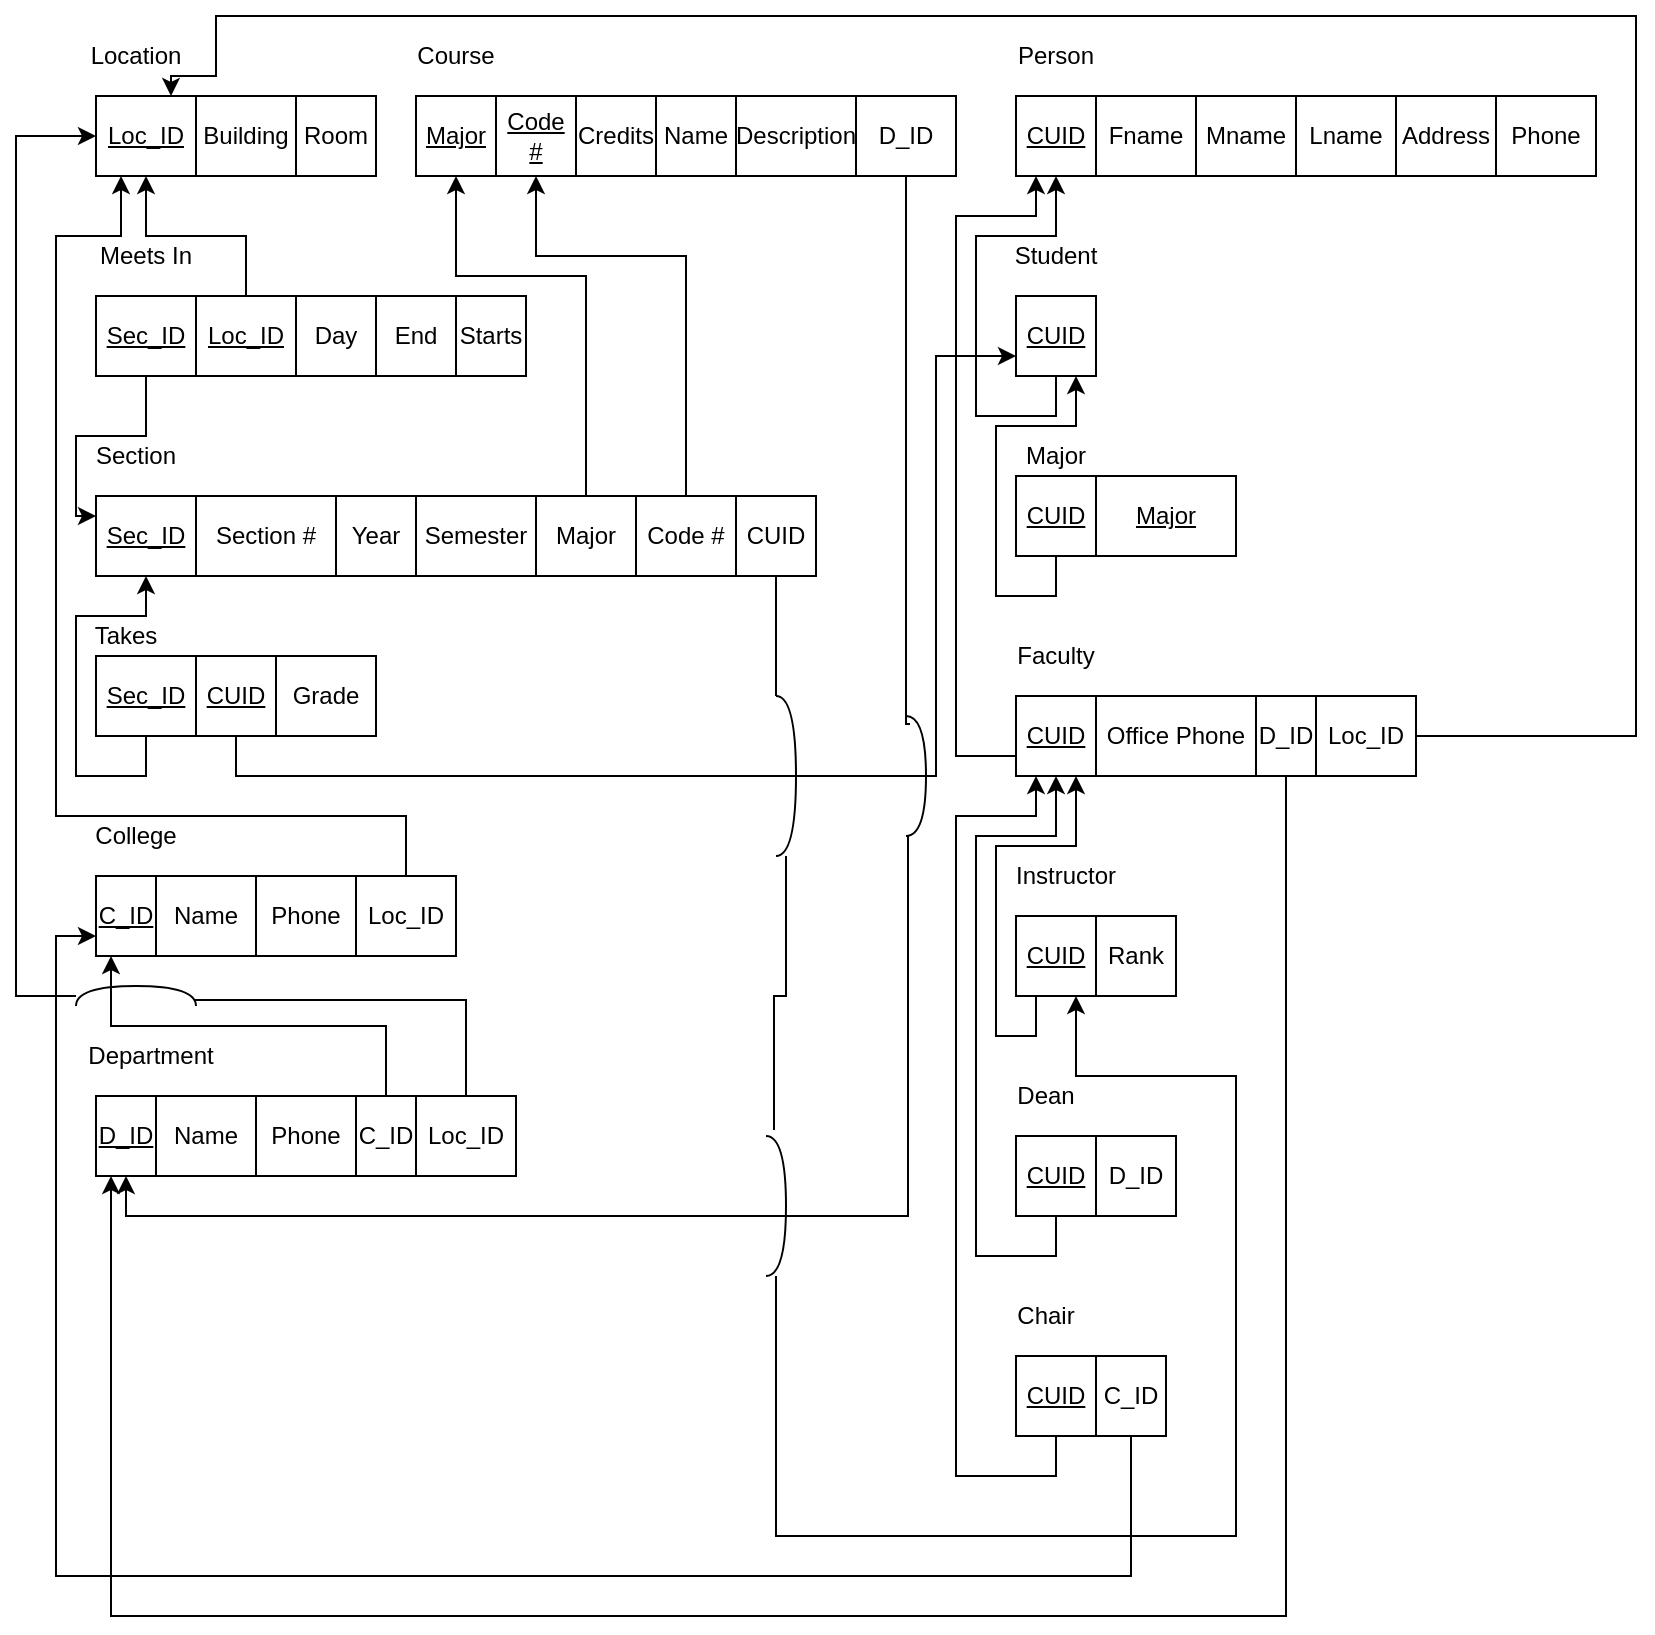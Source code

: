 <mxfile version="10.7.1" type="device"><diagram id="JEt86NvmxjXkrjGLgOQc" name="Page-1"><mxGraphModel dx="2177" dy="1927" grid="1" gridSize="10" guides="1" tooltips="1" connect="1" arrows="1" fold="1" page="1" pageScale="1" pageWidth="850" pageHeight="1100" math="0" shadow="0"><root><mxCell id="0"/><mxCell id="1" parent="0"/><mxCell id="tCB6WZkVROPMVyJkr8y6-1" value="&lt;u&gt;Loc_ID&lt;/u&gt;" style="rounded=0;whiteSpace=wrap;html=1;" parent="1" vertex="1"><mxGeometry x="20" y="40" width="50" height="40" as="geometry"/></mxCell><mxCell id="tCB6WZkVROPMVyJkr8y6-2" value="Building" style="rounded=0;whiteSpace=wrap;html=1;" parent="1" vertex="1"><mxGeometry x="70" y="40" width="50" height="40" as="geometry"/></mxCell><mxCell id="tCB6WZkVROPMVyJkr8y6-3" value="Location" style="text;html=1;strokeColor=none;fillColor=none;align=center;verticalAlign=middle;whiteSpace=wrap;rounded=0;" parent="1" vertex="1"><mxGeometry x="20" y="10" width="40" height="20" as="geometry"/></mxCell><mxCell id="tCB6WZkVROPMVyJkr8y6-4" value="Room" style="rounded=0;whiteSpace=wrap;html=1;" parent="1" vertex="1"><mxGeometry x="120" y="40" width="40" height="40" as="geometry"/></mxCell><mxCell id="tCB6WZkVROPMVyJkr8y6-5" value="Course" style="text;html=1;strokeColor=none;fillColor=none;align=center;verticalAlign=middle;whiteSpace=wrap;rounded=0;" parent="1" vertex="1"><mxGeometry x="180" y="10" width="40" height="20" as="geometry"/></mxCell><mxCell id="tCB6WZkVROPMVyJkr8y6-6" value="&lt;u&gt;Major&lt;/u&gt;" style="rounded=0;whiteSpace=wrap;html=1;" parent="1" vertex="1"><mxGeometry x="180" y="40" width="40" height="40" as="geometry"/></mxCell><mxCell id="tCB6WZkVROPMVyJkr8y6-8" value="&lt;u&gt;Code #&lt;/u&gt;" style="rounded=0;whiteSpace=wrap;html=1;" parent="1" vertex="1"><mxGeometry x="220" y="40" width="40" height="40" as="geometry"/></mxCell><mxCell id="tCB6WZkVROPMVyJkr8y6-9" value="Name" style="rounded=0;whiteSpace=wrap;html=1;" parent="1" vertex="1"><mxGeometry x="300" y="40" width="40" height="40" as="geometry"/></mxCell><mxCell id="tCB6WZkVROPMVyJkr8y6-10" value="Credits" style="rounded=0;whiteSpace=wrap;html=1;" parent="1" vertex="1"><mxGeometry x="260" y="40" width="40" height="40" as="geometry"/></mxCell><mxCell id="tCB6WZkVROPMVyJkr8y6-12" value="Description" style="rounded=0;whiteSpace=wrap;html=1;" parent="1" vertex="1"><mxGeometry x="340" y="40" width="60" height="40" as="geometry"/></mxCell><mxCell id="tCB6WZkVROPMVyJkr8y6-13" value="Phone" style="rounded=0;whiteSpace=wrap;html=1;" parent="1" vertex="1"><mxGeometry x="100" y="540" width="50" height="40" as="geometry"/></mxCell><mxCell id="tCB6WZkVROPMVyJkr8y6-14" value="&lt;u&gt;Sec_ID&lt;/u&gt;" style="rounded=0;whiteSpace=wrap;html=1;" parent="1" vertex="1"><mxGeometry x="20" y="240" width="50" height="40" as="geometry"/></mxCell><mxCell id="tCB6WZkVROPMVyJkr8y6-16" value="Section" style="text;html=1;strokeColor=none;fillColor=none;align=center;verticalAlign=middle;whiteSpace=wrap;rounded=0;" parent="1" vertex="1"><mxGeometry x="20" y="210" width="40" height="20" as="geometry"/></mxCell><mxCell id="tCB6WZkVROPMVyJkr8y6-17" value="Year" style="rounded=0;whiteSpace=wrap;html=1;" parent="1" vertex="1"><mxGeometry x="140" y="240" width="40" height="40" as="geometry"/></mxCell><mxCell id="tCB6WZkVROPMVyJkr8y6-18" value="Section #" style="rounded=0;whiteSpace=wrap;html=1;" parent="1" vertex="1"><mxGeometry x="70" y="240" width="70" height="40" as="geometry"/></mxCell><mxCell id="tCB6WZkVROPMVyJkr8y6-19" value="Name" style="rounded=0;whiteSpace=wrap;html=1;" parent="1" vertex="1"><mxGeometry x="50" y="430" width="50" height="40" as="geometry"/></mxCell><mxCell id="tCB6WZkVROPMVyJkr8y6-20" value="&lt;u&gt;C_ID&lt;/u&gt;" style="rounded=0;whiteSpace=wrap;html=1;" parent="1" vertex="1"><mxGeometry x="20" y="430" width="30" height="40" as="geometry"/></mxCell><mxCell id="tCB6WZkVROPMVyJkr8y6-21" value="Semester" style="rounded=0;whiteSpace=wrap;html=1;" parent="1" vertex="1"><mxGeometry x="180" y="240" width="60" height="40" as="geometry"/></mxCell><mxCell id="tCB6WZkVROPMVyJkr8y6-22" value="Takes" style="text;html=1;strokeColor=none;fillColor=none;align=center;verticalAlign=middle;whiteSpace=wrap;rounded=0;" parent="1" vertex="1"><mxGeometry x="20" y="300" width="30" height="20" as="geometry"/></mxCell><mxCell id="tCB6WZkVROPMVyJkr8y6-23" value="Name" style="rounded=0;whiteSpace=wrap;html=1;" parent="1" vertex="1"><mxGeometry x="50" y="540" width="50" height="40" as="geometry"/></mxCell><mxCell id="N4sJO5wuQ9oyMxRZG-9b-69" style="edgeStyle=orthogonalEdgeStyle;rounded=0;orthogonalLoop=1;jettySize=auto;html=1;exitX=0.5;exitY=1;exitDx=0;exitDy=0;entryX=0.1;entryY=1;entryDx=0;entryDy=0;entryPerimeter=0;endArrow=none;endFill=0;startArrow=classic;startFill=1;" parent="1" source="tCB6WZkVROPMVyJkr8y6-24" target="N4sJO5wuQ9oyMxRZG-9b-63" edge="1"><mxGeometry relative="1" as="geometry"/></mxCell><mxCell id="tCB6WZkVROPMVyJkr8y6-24" value="&lt;u&gt;D_ID&lt;/u&gt;" style="rounded=0;whiteSpace=wrap;html=1;" parent="1" vertex="1"><mxGeometry x="20" y="540" width="30" height="40" as="geometry"/></mxCell><mxCell id="tCB6WZkVROPMVyJkr8y6-25" value="Phone" style="rounded=0;whiteSpace=wrap;html=1;" parent="1" vertex="1"><mxGeometry x="100" y="430" width="50" height="40" as="geometry"/></mxCell><mxCell id="tCB6WZkVROPMVyJkr8y6-26" value="Department" style="text;html=1;strokeColor=none;fillColor=none;align=center;verticalAlign=middle;whiteSpace=wrap;rounded=0;" parent="1" vertex="1"><mxGeometry x="20" y="510" width="55" height="20" as="geometry"/></mxCell><mxCell id="N4sJO5wuQ9oyMxRZG-9b-66" style="edgeStyle=orthogonalEdgeStyle;rounded=0;orthogonalLoop=1;jettySize=auto;html=1;exitX=0.5;exitY=1;exitDx=0;exitDy=0;entryX=0.2;entryY=0.067;entryDx=0;entryDy=0;entryPerimeter=0;endArrow=none;endFill=0;" parent="1" source="N4sJO5wuQ9oyMxRZG-9b-1" target="N4sJO5wuQ9oyMxRZG-9b-63" edge="1"><mxGeometry relative="1" as="geometry"><Array as="points"><mxPoint x="425" y="354"/></Array></mxGeometry></mxCell><mxCell id="N4sJO5wuQ9oyMxRZG-9b-1" value="D_ID" style="rounded=0;whiteSpace=wrap;html=1;" parent="1" vertex="1"><mxGeometry x="400" y="40" width="50" height="40" as="geometry"/></mxCell><mxCell id="N4sJO5wuQ9oyMxRZG-9b-2" value="Address" style="rounded=0;whiteSpace=wrap;html=1;" parent="1" vertex="1"><mxGeometry x="670" y="40" width="50" height="40" as="geometry"/></mxCell><mxCell id="N4sJO5wuQ9oyMxRZG-9b-3" value="Lname" style="rounded=0;whiteSpace=wrap;html=1;" parent="1" vertex="1"><mxGeometry x="620" y="40" width="50" height="40" as="geometry"/></mxCell><mxCell id="N4sJO5wuQ9oyMxRZG-9b-4" value="Mname" style="rounded=0;whiteSpace=wrap;html=1;" parent="1" vertex="1"><mxGeometry x="570" y="40" width="50" height="40" as="geometry"/></mxCell><mxCell id="N4sJO5wuQ9oyMxRZG-9b-5" value="Fname" style="rounded=0;whiteSpace=wrap;html=1;" parent="1" vertex="1"><mxGeometry x="520" y="40" width="50" height="40" as="geometry"/></mxCell><mxCell id="N4sJO5wuQ9oyMxRZG-9b-6" value="&lt;u&gt;CUID&lt;/u&gt;" style="rounded=0;whiteSpace=wrap;html=1;" parent="1" vertex="1"><mxGeometry x="480" y="40" width="40" height="40" as="geometry"/></mxCell><mxCell id="N4sJO5wuQ9oyMxRZG-9b-7" value="Person" style="text;html=1;strokeColor=none;fillColor=none;align=center;verticalAlign=middle;whiteSpace=wrap;rounded=0;" parent="1" vertex="1"><mxGeometry x="480" y="10" width="40" height="20" as="geometry"/></mxCell><mxCell id="8nCLnbrAfS6aG6KMWWr8-3" style="edgeStyle=orthogonalEdgeStyle;rounded=0;orthogonalLoop=1;jettySize=auto;html=1;exitX=0.5;exitY=1;exitDx=0;exitDy=0;entryX=0.75;entryY=1;entryDx=0;entryDy=0;" edge="1" parent="1" source="N4sJO5wuQ9oyMxRZG-9b-11" target="N4sJO5wuQ9oyMxRZG-9b-16"><mxGeometry relative="1" as="geometry"><Array as="points"><mxPoint x="500" y="290"/><mxPoint x="470" y="290"/><mxPoint x="470" y="205"/><mxPoint x="510" y="205"/></Array></mxGeometry></mxCell><mxCell id="N4sJO5wuQ9oyMxRZG-9b-11" value="&lt;u&gt;CUID&lt;/u&gt;" style="rounded=0;whiteSpace=wrap;html=1;" parent="1" vertex="1"><mxGeometry x="480" y="230" width="40" height="40" as="geometry"/></mxCell><mxCell id="N4sJO5wuQ9oyMxRZG-9b-12" value="&lt;u&gt;Major&lt;/u&gt;" style="rounded=0;whiteSpace=wrap;html=1;" parent="1" vertex="1"><mxGeometry x="520" y="230" width="70" height="40" as="geometry"/></mxCell><mxCell id="N4sJO5wuQ9oyMxRZG-9b-14" value="Phone" style="rounded=0;whiteSpace=wrap;html=1;" parent="1" vertex="1"><mxGeometry x="720" y="40" width="50" height="40" as="geometry"/></mxCell><mxCell id="N4sJO5wuQ9oyMxRZG-9b-15" value="Student" style="text;html=1;strokeColor=none;fillColor=none;align=center;verticalAlign=middle;whiteSpace=wrap;rounded=0;" parent="1" vertex="1"><mxGeometry x="480" y="110" width="40" height="20" as="geometry"/></mxCell><mxCell id="N4sJO5wuQ9oyMxRZG-9b-20" style="edgeStyle=orthogonalEdgeStyle;rounded=0;orthogonalLoop=1;jettySize=auto;html=1;exitX=0.5;exitY=1;exitDx=0;exitDy=0;entryX=0.5;entryY=1;entryDx=0;entryDy=0;" parent="1" source="N4sJO5wuQ9oyMxRZG-9b-16" target="N4sJO5wuQ9oyMxRZG-9b-6" edge="1"><mxGeometry relative="1" as="geometry"/></mxCell><mxCell id="N4sJO5wuQ9oyMxRZG-9b-16" value="&lt;u&gt;CUID&lt;/u&gt;" style="rounded=0;whiteSpace=wrap;html=1;" parent="1" vertex="1"><mxGeometry x="480" y="140" width="40" height="40" as="geometry"/></mxCell><mxCell id="N4sJO5wuQ9oyMxRZG-9b-17" value="Major" style="text;html=1;strokeColor=none;fillColor=none;align=center;verticalAlign=middle;whiteSpace=wrap;rounded=0;" parent="1" vertex="1"><mxGeometry x="480" y="210" width="40" height="20" as="geometry"/></mxCell><mxCell id="N4sJO5wuQ9oyMxRZG-9b-22" value="Starts" style="rounded=0;whiteSpace=wrap;html=1;" parent="1" vertex="1"><mxGeometry x="200" y="140" width="35" height="40" as="geometry"/></mxCell><mxCell id="8nCLnbrAfS6aG6KMWWr8-11" style="edgeStyle=orthogonalEdgeStyle;rounded=0;orthogonalLoop=1;jettySize=auto;html=1;exitX=0.5;exitY=1;exitDx=0;exitDy=0;entryX=0;entryY=0.75;entryDx=0;entryDy=0;" edge="1" parent="1" source="N4sJO5wuQ9oyMxRZG-9b-23" target="tCB6WZkVROPMVyJkr8y6-20"><mxGeometry relative="1" as="geometry"><Array as="points"><mxPoint x="538" y="780"/><mxPoint y="780"/><mxPoint y="460"/></Array></mxGeometry></mxCell><mxCell id="N4sJO5wuQ9oyMxRZG-9b-23" value="C_ID" style="rounded=0;whiteSpace=wrap;html=1;" parent="1" vertex="1"><mxGeometry x="520" y="670" width="35" height="40" as="geometry"/></mxCell><mxCell id="N4sJO5wuQ9oyMxRZG-9b-24" value="End" style="rounded=0;whiteSpace=wrap;html=1;" parent="1" vertex="1"><mxGeometry x="160" y="140" width="40" height="40" as="geometry"/></mxCell><mxCell id="N4sJO5wuQ9oyMxRZG-9b-25" value="Day" style="rounded=0;whiteSpace=wrap;html=1;" parent="1" vertex="1"><mxGeometry x="120" y="140" width="40" height="40" as="geometry"/></mxCell><mxCell id="N4sJO5wuQ9oyMxRZG-9b-26" value="Grade" style="rounded=0;whiteSpace=wrap;html=1;" parent="1" vertex="1"><mxGeometry x="110" y="320" width="50" height="40" as="geometry"/></mxCell><mxCell id="N4sJO5wuQ9oyMxRZG-9b-27" value="Rank" style="rounded=0;whiteSpace=wrap;html=1;" parent="1" vertex="1"><mxGeometry x="520" y="450" width="40" height="40" as="geometry"/></mxCell><mxCell id="N4sJO5wuQ9oyMxRZG-9b-28" value="Office Phone" style="rounded=0;whiteSpace=wrap;html=1;" parent="1" vertex="1"><mxGeometry x="520" y="340" width="80" height="40" as="geometry"/></mxCell><mxCell id="N4sJO5wuQ9oyMxRZG-9b-29" value="Faculty" style="text;html=1;strokeColor=none;fillColor=none;align=center;verticalAlign=middle;whiteSpace=wrap;rounded=0;" parent="1" vertex="1"><mxGeometry x="480" y="310" width="40" height="20" as="geometry"/></mxCell><mxCell id="8nCLnbrAfS6aG6KMWWr8-9" style="edgeStyle=orthogonalEdgeStyle;rounded=0;orthogonalLoop=1;jettySize=auto;html=1;exitX=0;exitY=0.75;exitDx=0;exitDy=0;entryX=0.25;entryY=1;entryDx=0;entryDy=0;" edge="1" parent="1" source="N4sJO5wuQ9oyMxRZG-9b-30" target="N4sJO5wuQ9oyMxRZG-9b-6"><mxGeometry relative="1" as="geometry"><Array as="points"><mxPoint x="450" y="370"/><mxPoint x="450" y="100"/><mxPoint x="490" y="100"/></Array></mxGeometry></mxCell><mxCell id="N4sJO5wuQ9oyMxRZG-9b-30" value="&lt;u&gt;CUID&lt;/u&gt;" style="rounded=0;whiteSpace=wrap;html=1;" parent="1" vertex="1"><mxGeometry x="480" y="340" width="40" height="40" as="geometry"/></mxCell><mxCell id="8nCLnbrAfS6aG6KMWWr8-1" style="edgeStyle=orthogonalEdgeStyle;rounded=0;orthogonalLoop=1;jettySize=auto;html=1;exitX=0.25;exitY=1;exitDx=0;exitDy=0;entryX=0.75;entryY=1;entryDx=0;entryDy=0;" edge="1" parent="1" source="N4sJO5wuQ9oyMxRZG-9b-32" target="N4sJO5wuQ9oyMxRZG-9b-30"><mxGeometry relative="1" as="geometry"><Array as="points"><mxPoint x="490" y="510"/><mxPoint x="470" y="510"/><mxPoint x="470" y="415"/><mxPoint x="510" y="415"/></Array></mxGeometry></mxCell><mxCell id="N4sJO5wuQ9oyMxRZG-9b-32" value="&lt;u&gt;CUID&lt;/u&gt;" style="rounded=0;whiteSpace=wrap;html=1;" parent="1" vertex="1"><mxGeometry x="480" y="450" width="40" height="40" as="geometry"/></mxCell><mxCell id="N4sJO5wuQ9oyMxRZG-9b-33" value="Instructor" style="text;html=1;strokeColor=none;fillColor=none;align=center;verticalAlign=middle;whiteSpace=wrap;rounded=0;" parent="1" vertex="1"><mxGeometry x="480" y="420" width="50" height="20" as="geometry"/></mxCell><mxCell id="8nCLnbrAfS6aG6KMWWr8-8" style="edgeStyle=orthogonalEdgeStyle;rounded=0;orthogonalLoop=1;jettySize=auto;html=1;exitX=0.5;exitY=1;exitDx=0;exitDy=0;" edge="1" parent="1" source="N4sJO5wuQ9oyMxRZG-9b-35"><mxGeometry relative="1" as="geometry"><mxPoint x="500" y="380" as="targetPoint"/><Array as="points"><mxPoint x="500" y="620"/><mxPoint x="460" y="620"/><mxPoint x="460" y="410"/><mxPoint x="500" y="410"/></Array></mxGeometry></mxCell><mxCell id="N4sJO5wuQ9oyMxRZG-9b-35" value="&lt;u&gt;CUID&lt;/u&gt;" style="rounded=0;whiteSpace=wrap;html=1;" parent="1" vertex="1"><mxGeometry x="480" y="560" width="40" height="40" as="geometry"/></mxCell><mxCell id="N4sJO5wuQ9oyMxRZG-9b-36" value="Chair" style="text;html=1;strokeColor=none;fillColor=none;align=center;verticalAlign=middle;whiteSpace=wrap;rounded=0;" parent="1" vertex="1"><mxGeometry x="480" y="640" width="30" height="20" as="geometry"/></mxCell><mxCell id="N4sJO5wuQ9oyMxRZG-9b-38" value="Dean" style="text;html=1;strokeColor=none;fillColor=none;align=center;verticalAlign=middle;whiteSpace=wrap;rounded=0;" parent="1" vertex="1"><mxGeometry x="480" y="530" width="30" height="20" as="geometry"/></mxCell><mxCell id="8nCLnbrAfS6aG6KMWWr8-10" style="edgeStyle=orthogonalEdgeStyle;rounded=0;orthogonalLoop=1;jettySize=auto;html=1;exitX=0.5;exitY=1;exitDx=0;exitDy=0;entryX=0.25;entryY=1;entryDx=0;entryDy=0;" edge="1" parent="1" source="N4sJO5wuQ9oyMxRZG-9b-39" target="N4sJO5wuQ9oyMxRZG-9b-30"><mxGeometry relative="1" as="geometry"><Array as="points"><mxPoint x="500" y="730"/><mxPoint x="450" y="730"/><mxPoint x="450" y="400"/><mxPoint x="490" y="400"/></Array></mxGeometry></mxCell><mxCell id="N4sJO5wuQ9oyMxRZG-9b-39" value="&lt;u&gt;CUID&lt;/u&gt;" style="rounded=0;whiteSpace=wrap;html=1;" parent="1" vertex="1"><mxGeometry x="480" y="670" width="40" height="40" as="geometry"/></mxCell><mxCell id="N4sJO5wuQ9oyMxRZG-9b-41" value="College" style="text;html=1;strokeColor=none;fillColor=none;align=center;verticalAlign=middle;whiteSpace=wrap;rounded=0;" parent="1" vertex="1"><mxGeometry x="20" y="400" width="40" height="20" as="geometry"/></mxCell><mxCell id="N4sJO5wuQ9oyMxRZG-9b-44" style="edgeStyle=orthogonalEdgeStyle;rounded=0;orthogonalLoop=1;jettySize=auto;html=1;exitX=0.5;exitY=1;exitDx=0;exitDy=0;entryX=0.5;entryY=1;entryDx=0;entryDy=0;" parent="1" source="N4sJO5wuQ9oyMxRZG-9b-42" target="tCB6WZkVROPMVyJkr8y6-14" edge="1"><mxGeometry relative="1" as="geometry"><Array as="points"><mxPoint x="35" y="380"/><mxPoint x="10" y="380"/><mxPoint x="10" y="300"/><mxPoint x="35" y="300"/></Array></mxGeometry></mxCell><mxCell id="N4sJO5wuQ9oyMxRZG-9b-42" value="&lt;u&gt;Sec_ID&lt;/u&gt;" style="rounded=0;whiteSpace=wrap;html=1;" parent="1" vertex="1"><mxGeometry x="20" y="320" width="50" height="40" as="geometry"/></mxCell><mxCell id="8nCLnbrAfS6aG6KMWWr8-4" style="edgeStyle=orthogonalEdgeStyle;rounded=0;orthogonalLoop=1;jettySize=auto;html=1;exitX=0.5;exitY=1;exitDx=0;exitDy=0;entryX=0;entryY=0.75;entryDx=0;entryDy=0;" edge="1" parent="1" source="N4sJO5wuQ9oyMxRZG-9b-43" target="N4sJO5wuQ9oyMxRZG-9b-16"><mxGeometry relative="1" as="geometry"><Array as="points"><mxPoint x="90" y="380"/><mxPoint x="440" y="380"/><mxPoint x="440" y="170"/></Array></mxGeometry></mxCell><mxCell id="N4sJO5wuQ9oyMxRZG-9b-43" value="&lt;u&gt;CUID&lt;/u&gt;" style="rounded=0;whiteSpace=wrap;html=1;" parent="1" vertex="1"><mxGeometry x="70" y="320" width="40" height="40" as="geometry"/></mxCell><mxCell id="N4sJO5wuQ9oyMxRZG-9b-46" value="Meets In" style="text;html=1;strokeColor=none;fillColor=none;align=center;verticalAlign=middle;whiteSpace=wrap;rounded=0;" parent="1" vertex="1"><mxGeometry x="20" y="110" width="50" height="20" as="geometry"/></mxCell><mxCell id="N4sJO5wuQ9oyMxRZG-9b-55" style="edgeStyle=orthogonalEdgeStyle;rounded=0;orthogonalLoop=1;jettySize=auto;html=1;exitX=0.5;exitY=0;exitDx=0;exitDy=0;entryX=0.5;entryY=1;entryDx=0;entryDy=0;" parent="1" source="N4sJO5wuQ9oyMxRZG-9b-48" target="tCB6WZkVROPMVyJkr8y6-1" edge="1"><mxGeometry relative="1" as="geometry"/></mxCell><mxCell id="N4sJO5wuQ9oyMxRZG-9b-48" value="&lt;u&gt;Loc_ID&lt;/u&gt;" style="rounded=0;whiteSpace=wrap;html=1;" parent="1" vertex="1"><mxGeometry x="70" y="140" width="50" height="40" as="geometry"/></mxCell><mxCell id="N4sJO5wuQ9oyMxRZG-9b-54" style="edgeStyle=orthogonalEdgeStyle;rounded=0;orthogonalLoop=1;jettySize=auto;html=1;exitX=0.5;exitY=1;exitDx=0;exitDy=0;entryX=0;entryY=0.25;entryDx=0;entryDy=0;" parent="1" source="N4sJO5wuQ9oyMxRZG-9b-49" target="tCB6WZkVROPMVyJkr8y6-14" edge="1"><mxGeometry relative="1" as="geometry"><Array as="points"><mxPoint x="45" y="210"/><mxPoint x="10" y="210"/><mxPoint x="10" y="250"/></Array></mxGeometry></mxCell><mxCell id="N4sJO5wuQ9oyMxRZG-9b-49" value="&lt;u&gt;Sec_ID&lt;/u&gt;" style="rounded=0;whiteSpace=wrap;html=1;" parent="1" vertex="1"><mxGeometry x="20" y="140" width="50" height="40" as="geometry"/></mxCell><mxCell id="N4sJO5wuQ9oyMxRZG-9b-59" style="edgeStyle=orthogonalEdgeStyle;rounded=0;orthogonalLoop=1;jettySize=auto;html=1;exitX=0.5;exitY=0;exitDx=0;exitDy=0;entryX=0.5;entryY=1;entryDx=0;entryDy=0;" parent="1" source="N4sJO5wuQ9oyMxRZG-9b-57" target="tCB6WZkVROPMVyJkr8y6-6" edge="1"><mxGeometry relative="1" as="geometry"><Array as="points"><mxPoint x="265" y="130"/><mxPoint x="200" y="130"/></Array></mxGeometry></mxCell><mxCell id="N4sJO5wuQ9oyMxRZG-9b-57" value="Major" style="rounded=0;whiteSpace=wrap;html=1;" parent="1" vertex="1"><mxGeometry x="240" y="240" width="50" height="40" as="geometry"/></mxCell><mxCell id="N4sJO5wuQ9oyMxRZG-9b-60" style="edgeStyle=orthogonalEdgeStyle;rounded=0;orthogonalLoop=1;jettySize=auto;html=1;exitX=0.5;exitY=0;exitDx=0;exitDy=0;entryX=0.5;entryY=1;entryDx=0;entryDy=0;" parent="1" source="N4sJO5wuQ9oyMxRZG-9b-58" target="tCB6WZkVROPMVyJkr8y6-8" edge="1"><mxGeometry relative="1" as="geometry"><Array as="points"><mxPoint x="315" y="120"/><mxPoint x="240" y="120"/></Array></mxGeometry></mxCell><mxCell id="N4sJO5wuQ9oyMxRZG-9b-58" value="Code #" style="rounded=0;whiteSpace=wrap;html=1;" parent="1" vertex="1"><mxGeometry x="290" y="240" width="50" height="40" as="geometry"/></mxCell><mxCell id="8nCLnbrAfS6aG6KMWWr8-6" style="edgeStyle=orthogonalEdgeStyle;rounded=0;orthogonalLoop=1;jettySize=auto;html=1;exitX=0.5;exitY=0;exitDx=0;exitDy=0;entryX=0.25;entryY=1;entryDx=0;entryDy=0;" edge="1" parent="1" source="N4sJO5wuQ9oyMxRZG-9b-73" target="tCB6WZkVROPMVyJkr8y6-20"><mxGeometry relative="1" as="geometry"/></mxCell><mxCell id="N4sJO5wuQ9oyMxRZG-9b-73" value="C_ID" style="rounded=0;whiteSpace=wrap;html=1;" parent="1" vertex="1"><mxGeometry x="150" y="540" width="30" height="40" as="geometry"/></mxCell><mxCell id="N4sJO5wuQ9oyMxRZG-9b-77" style="edgeStyle=orthogonalEdgeStyle;rounded=0;orthogonalLoop=1;jettySize=auto;html=1;exitX=0.5;exitY=1;exitDx=0;exitDy=0;entryX=0.25;entryY=1;entryDx=0;entryDy=0;startArrow=none;startFill=0;endArrow=classic;endFill=1;" parent="1" source="N4sJO5wuQ9oyMxRZG-9b-76" target="tCB6WZkVROPMVyJkr8y6-24" edge="1"><mxGeometry relative="1" as="geometry"><Array as="points"><mxPoint x="615" y="800"/><mxPoint x="28" y="800"/></Array></mxGeometry></mxCell><mxCell id="N4sJO5wuQ9oyMxRZG-9b-76" value="D_ID" style="rounded=0;whiteSpace=wrap;html=1;" parent="1" vertex="1"><mxGeometry x="600" y="340" width="30" height="40" as="geometry"/></mxCell><mxCell id="N4sJO5wuQ9oyMxRZG-9b-63" value="" style="shape=requiredInterface;html=1;verticalLabelPosition=bottom;" parent="1" vertex="1"><mxGeometry x="425" y="350" width="10" height="60" as="geometry"/></mxCell><mxCell id="N4sJO5wuQ9oyMxRZG-9b-82" style="edgeStyle=orthogonalEdgeStyle;rounded=0;orthogonalLoop=1;jettySize=auto;html=1;exitX=0.5;exitY=1;exitDx=0;exitDy=0;entryX=0;entryY=0;entryDx=0;entryDy=0;entryPerimeter=0;startArrow=none;startFill=0;endArrow=none;endFill=0;" parent="1" source="N4sJO5wuQ9oyMxRZG-9b-79" target="N4sJO5wuQ9oyMxRZG-9b-80" edge="1"><mxGeometry relative="1" as="geometry"/></mxCell><mxCell id="N4sJO5wuQ9oyMxRZG-9b-79" value="CUID" style="rounded=0;whiteSpace=wrap;html=1;" parent="1" vertex="1"><mxGeometry x="340" y="240" width="40" height="40" as="geometry"/></mxCell><mxCell id="N4sJO5wuQ9oyMxRZG-9b-83" style="edgeStyle=orthogonalEdgeStyle;rounded=0;orthogonalLoop=1;jettySize=auto;html=1;entryX=0.4;entryY=-0.043;entryDx=0;entryDy=0;entryPerimeter=0;startArrow=none;startFill=0;endArrow=none;endFill=0;" parent="1" source="N4sJO5wuQ9oyMxRZG-9b-80" target="N4sJO5wuQ9oyMxRZG-9b-81" edge="1"><mxGeometry relative="1" as="geometry"><Array as="points"><mxPoint x="365" y="490"/><mxPoint x="359" y="490"/></Array></mxGeometry></mxCell><mxCell id="N4sJO5wuQ9oyMxRZG-9b-80" value="" style="shape=requiredInterface;html=1;verticalLabelPosition=bottom;" parent="1" vertex="1"><mxGeometry x="360" y="340" width="10" height="80" as="geometry"/></mxCell><mxCell id="N4sJO5wuQ9oyMxRZG-9b-84" style="edgeStyle=orthogonalEdgeStyle;rounded=0;orthogonalLoop=1;jettySize=auto;html=1;entryX=0.75;entryY=1;entryDx=0;entryDy=0;startArrow=none;startFill=0;endArrow=classic;endFill=1;" parent="1" source="N4sJO5wuQ9oyMxRZG-9b-81" target="N4sJO5wuQ9oyMxRZG-9b-32" edge="1"><mxGeometry relative="1" as="geometry"><Array as="points"><mxPoint x="360" y="760"/><mxPoint x="590" y="760"/><mxPoint x="590" y="530"/><mxPoint x="510" y="530"/></Array></mxGeometry></mxCell><mxCell id="N4sJO5wuQ9oyMxRZG-9b-81" value="" style="shape=requiredInterface;html=1;verticalLabelPosition=bottom;" parent="1" vertex="1"><mxGeometry x="355" y="560" width="10" height="70" as="geometry"/></mxCell><mxCell id="N4sJO5wuQ9oyMxRZG-9b-86" style="edgeStyle=orthogonalEdgeStyle;rounded=0;orthogonalLoop=1;jettySize=auto;html=1;exitX=0.5;exitY=0;exitDx=0;exitDy=0;entryX=0.25;entryY=1;entryDx=0;entryDy=0;startArrow=none;startFill=0;endArrow=classic;endFill=1;" parent="1" source="N4sJO5wuQ9oyMxRZG-9b-85" target="tCB6WZkVROPMVyJkr8y6-1" edge="1"><mxGeometry relative="1" as="geometry"><Array as="points"><mxPoint x="175" y="400"/><mxPoint y="400"/><mxPoint y="110"/><mxPoint x="33" y="110"/></Array></mxGeometry></mxCell><mxCell id="N4sJO5wuQ9oyMxRZG-9b-85" value="Loc_ID" style="rounded=0;whiteSpace=wrap;html=1;" parent="1" vertex="1"><mxGeometry x="150" y="430" width="50" height="40" as="geometry"/></mxCell><mxCell id="N4sJO5wuQ9oyMxRZG-9b-91" style="edgeStyle=orthogonalEdgeStyle;rounded=0;orthogonalLoop=1;jettySize=auto;html=1;exitX=1;exitY=0.5;exitDx=0;exitDy=0;entryX=0.75;entryY=0;entryDx=0;entryDy=0;startArrow=none;startFill=0;endArrow=classic;endFill=1;" parent="1" source="N4sJO5wuQ9oyMxRZG-9b-88" target="tCB6WZkVROPMVyJkr8y6-1" edge="1"><mxGeometry relative="1" as="geometry"><Array as="points"><mxPoint x="790" y="360"/><mxPoint x="790"/><mxPoint x="80"/><mxPoint x="80" y="30"/><mxPoint x="58" y="30"/></Array></mxGeometry></mxCell><mxCell id="N4sJO5wuQ9oyMxRZG-9b-88" value="Loc_ID" style="rounded=0;whiteSpace=wrap;html=1;" parent="1" vertex="1"><mxGeometry x="630" y="340" width="50" height="40" as="geometry"/></mxCell><mxCell id="N4sJO5wuQ9oyMxRZG-9b-95" style="edgeStyle=orthogonalEdgeStyle;rounded=0;orthogonalLoop=1;jettySize=auto;html=1;exitX=0.5;exitY=0;exitDx=0;exitDy=0;entryX=0.3;entryY=0.983;entryDx=0;entryDy=0;entryPerimeter=0;startArrow=none;startFill=0;endArrow=none;endFill=0;" parent="1" source="N4sJO5wuQ9oyMxRZG-9b-92" target="N4sJO5wuQ9oyMxRZG-9b-93" edge="1"><mxGeometry relative="1" as="geometry"/></mxCell><mxCell id="N4sJO5wuQ9oyMxRZG-9b-92" value="Loc_ID" style="rounded=0;whiteSpace=wrap;html=1;" parent="1" vertex="1"><mxGeometry x="180" y="540" width="50" height="40" as="geometry"/></mxCell><mxCell id="N4sJO5wuQ9oyMxRZG-9b-96" style="edgeStyle=orthogonalEdgeStyle;rounded=0;orthogonalLoop=1;jettySize=auto;html=1;entryX=0;entryY=0.5;entryDx=0;entryDy=0;startArrow=none;startFill=0;endArrow=classic;endFill=1;" parent="1" source="N4sJO5wuQ9oyMxRZG-9b-93" target="tCB6WZkVROPMVyJkr8y6-1" edge="1"><mxGeometry relative="1" as="geometry"><Array as="points"><mxPoint x="-20" y="490"/><mxPoint x="-20" y="60"/></Array></mxGeometry></mxCell><mxCell id="N4sJO5wuQ9oyMxRZG-9b-93" value="" style="shape=requiredInterface;html=1;verticalLabelPosition=bottom;rotation=-90;" parent="1" vertex="1"><mxGeometry x="35" y="460" width="10" height="60" as="geometry"/></mxCell><mxCell id="8nCLnbrAfS6aG6KMWWr8-7" value="D_ID" style="rounded=0;whiteSpace=wrap;html=1;" vertex="1" parent="1"><mxGeometry x="520" y="560" width="40" height="40" as="geometry"/></mxCell></root></mxGraphModel></diagram></mxfile>